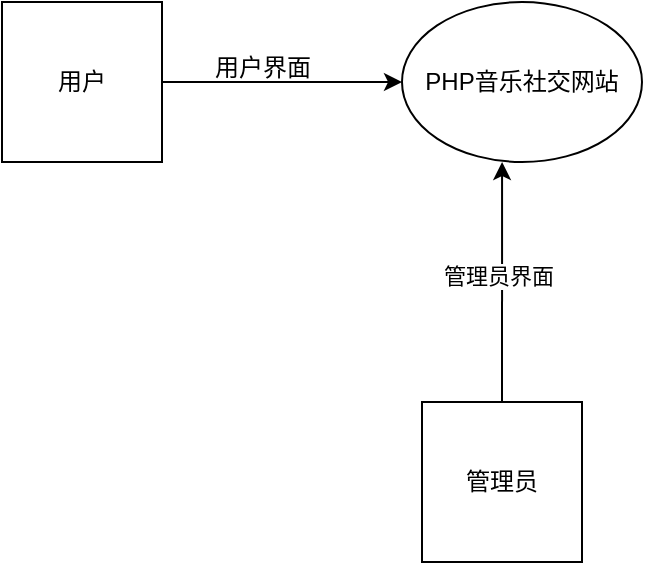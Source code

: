 <mxfile version="24.3.1" type="github">
  <diagram name="第 1 页" id="4dTcw3wc6BYqLDD7619P">
    <mxGraphModel dx="1050" dy="611" grid="1" gridSize="10" guides="1" tooltips="1" connect="1" arrows="1" fold="1" page="1" pageScale="1" pageWidth="827" pageHeight="1169" math="0" shadow="0">
      <root>
        <mxCell id="0" />
        <mxCell id="1" parent="0" />
        <mxCell id="vSU27B9BGvecdlnnH975-4" style="edgeStyle=orthogonalEdgeStyle;rounded=0;orthogonalLoop=1;jettySize=auto;html=1;exitX=1;exitY=0.5;exitDx=0;exitDy=0;entryX=0;entryY=0.5;entryDx=0;entryDy=0;" edge="1" parent="1" source="vSU27B9BGvecdlnnH975-1" target="vSU27B9BGvecdlnnH975-2">
          <mxGeometry relative="1" as="geometry" />
        </mxCell>
        <mxCell id="vSU27B9BGvecdlnnH975-1" value="用户" style="whiteSpace=wrap;html=1;aspect=fixed;" vertex="1" parent="1">
          <mxGeometry x="40" y="250" width="80" height="80" as="geometry" />
        </mxCell>
        <mxCell id="vSU27B9BGvecdlnnH975-2" value="PHP音乐社交网站" style="ellipse;whiteSpace=wrap;html=1;" vertex="1" parent="1">
          <mxGeometry x="240" y="250" width="120" height="80" as="geometry" />
        </mxCell>
        <mxCell id="vSU27B9BGvecdlnnH975-5" value="用户界面" style="text;html=1;align=center;verticalAlign=middle;resizable=0;points=[];autosize=1;strokeColor=none;fillColor=none;" vertex="1" parent="1">
          <mxGeometry x="135" y="268" width="70" height="30" as="geometry" />
        </mxCell>
        <mxCell id="vSU27B9BGvecdlnnH975-10" style="edgeStyle=orthogonalEdgeStyle;rounded=0;orthogonalLoop=1;jettySize=auto;html=1;exitX=0.5;exitY=0;exitDx=0;exitDy=0;entryX=0.417;entryY=1;entryDx=0;entryDy=0;entryPerimeter=0;" edge="1" parent="1" source="vSU27B9BGvecdlnnH975-6" target="vSU27B9BGvecdlnnH975-2">
          <mxGeometry relative="1" as="geometry">
            <mxPoint x="290" y="340" as="targetPoint" />
          </mxGeometry>
        </mxCell>
        <mxCell id="vSU27B9BGvecdlnnH975-11" value="管理员界面" style="edgeLabel;html=1;align=center;verticalAlign=middle;resizable=0;points=[];" vertex="1" connectable="0" parent="vSU27B9BGvecdlnnH975-10">
          <mxGeometry x="0.057" y="2" relative="1" as="geometry">
            <mxPoint as="offset" />
          </mxGeometry>
        </mxCell>
        <mxCell id="vSU27B9BGvecdlnnH975-6" value="管理员" style="whiteSpace=wrap;html=1;aspect=fixed;" vertex="1" parent="1">
          <mxGeometry x="250" y="450" width="80" height="80" as="geometry" />
        </mxCell>
      </root>
    </mxGraphModel>
  </diagram>
</mxfile>
